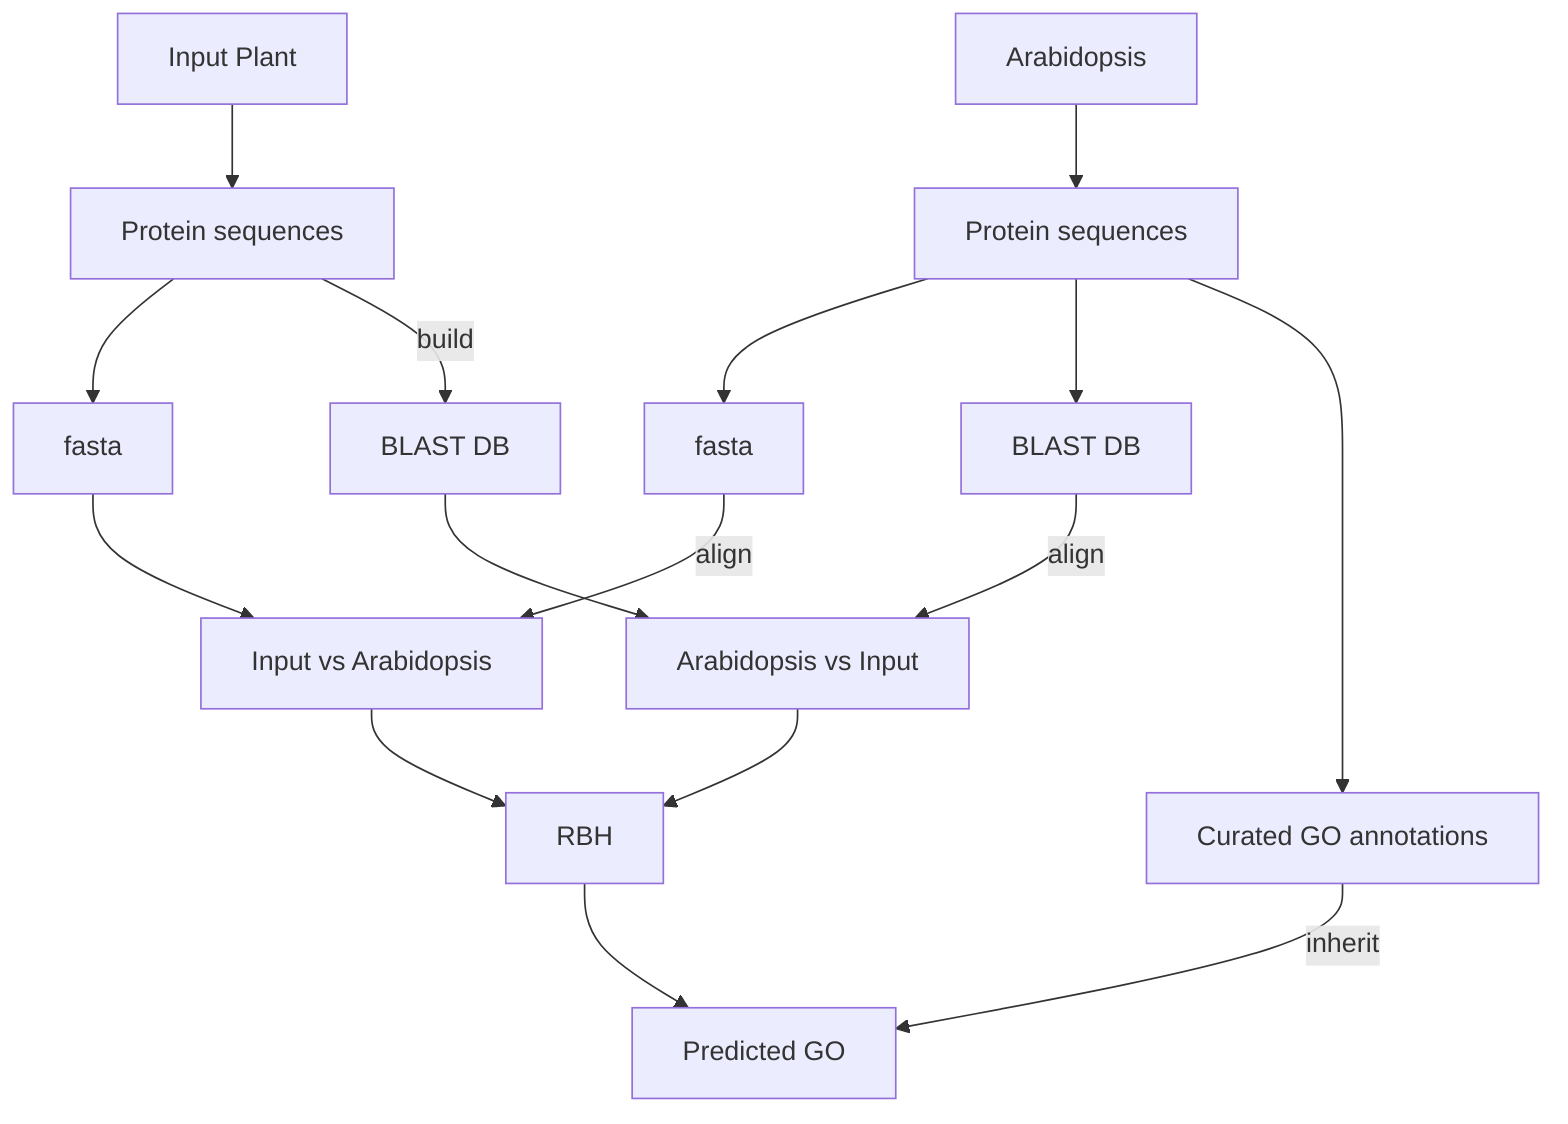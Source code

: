 graph TD;
    input["Input Plant"]
    arab["Arabidopsis"]

    input --> input1["Protein sequences"]
    input1 --> input2.1["fasta"]
    input1 --build--> input2.2["BLAST DB"]

    arab --> arab1["Protein sequences"]
    arab1 --> arab3.1["fasta"]
    arab1 --> arab3.2["BLAST DB"]
    arab1 --> arab3.3["Curated GO annotations"]

    arab3.1 --align--> align1["Input vs Arabidopsis"]
    input2.1 --> align1

    arab3.2 --align--> align2["Arabidopsis vs Input"]
    input2.2 --> align2

    align1 --> rbh1["RBH"]
    align2 --> rbh1["RBH"]

    rbh1 --> predict1["Predicted GO"]
    arab3.3 --inherit--> predict1